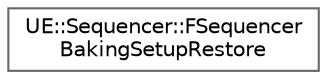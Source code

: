 digraph "Graphical Class Hierarchy"
{
 // INTERACTIVE_SVG=YES
 // LATEX_PDF_SIZE
  bgcolor="transparent";
  edge [fontname=Helvetica,fontsize=10,labelfontname=Helvetica,labelfontsize=10];
  node [fontname=Helvetica,fontsize=10,shape=box,height=0.2,width=0.4];
  rankdir="LR";
  Node0 [id="Node000000",label="UE::Sequencer::FSequencer\lBakingSetupRestore",height=0.2,width=0.4,color="grey40", fillcolor="white", style="filled",URL="$d5/dfe/classUE_1_1Sequencer_1_1FSequencerBakingSetupRestore.html",tooltip=" "];
}

